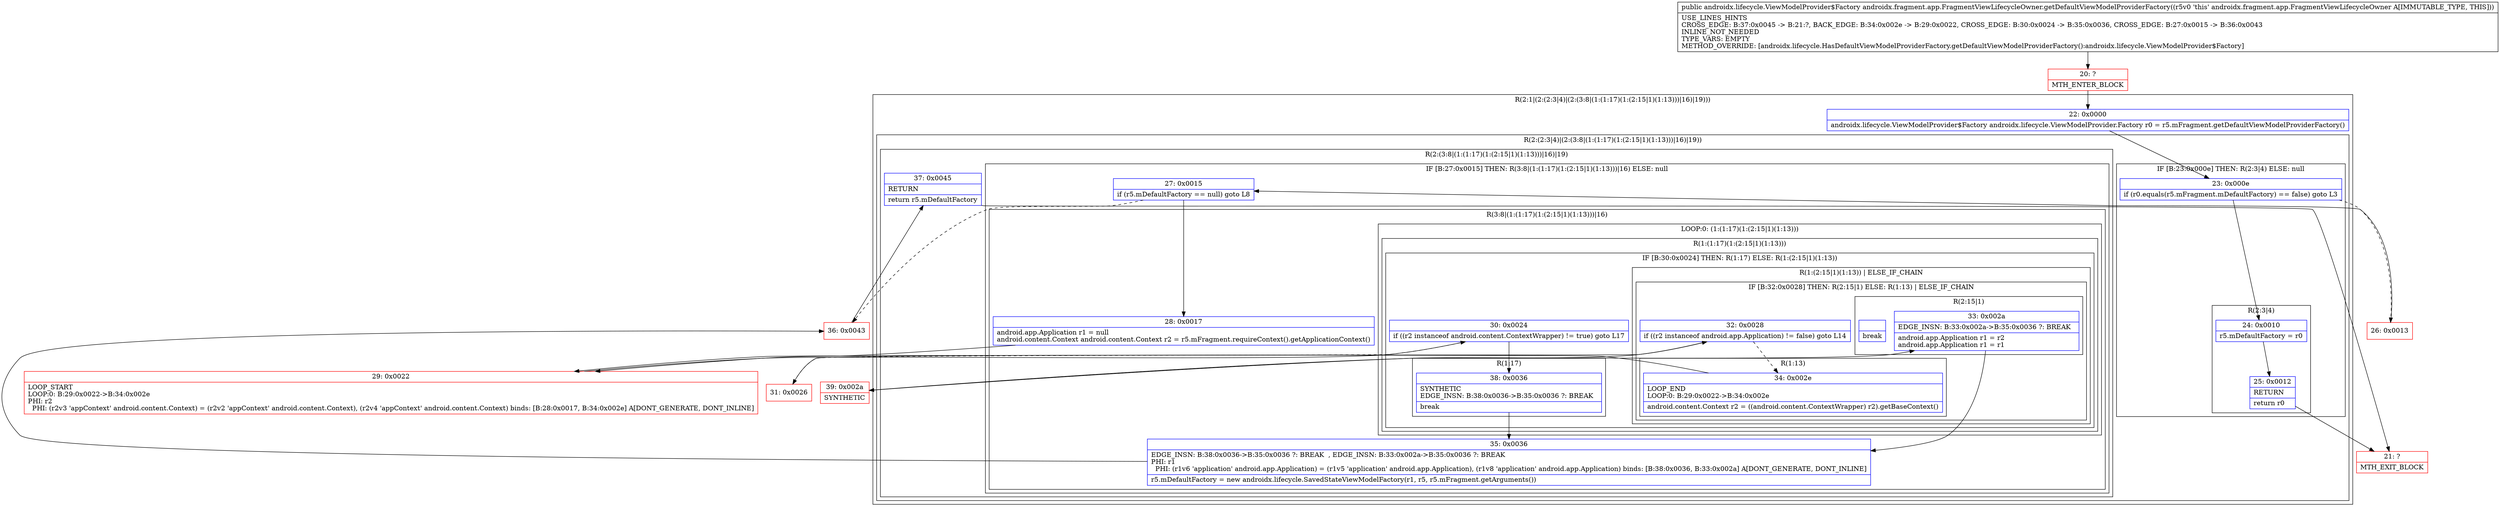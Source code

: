 digraph "CFG forandroidx.fragment.app.FragmentViewLifecycleOwner.getDefaultViewModelProviderFactory()Landroidx\/lifecycle\/ViewModelProvider$Factory;" {
subgraph cluster_Region_35500626 {
label = "R(2:1|(2:(2:3|4)|(2:(3:8|(1:(1:17)(1:(2:15|1)(1:13)))|16)|19)))";
node [shape=record,color=blue];
Node_22 [shape=record,label="{22\:\ 0x0000|androidx.lifecycle.ViewModelProvider$Factory androidx.lifecycle.ViewModelProvider.Factory r0 = r5.mFragment.getDefaultViewModelProviderFactory()\l}"];
subgraph cluster_Region_1228514997 {
label = "R(2:(2:3|4)|(2:(3:8|(1:(1:17)(1:(2:15|1)(1:13)))|16)|19))";
node [shape=record,color=blue];
subgraph cluster_IfRegion_609588188 {
label = "IF [B:23:0x000e] THEN: R(2:3|4) ELSE: null";
node [shape=record,color=blue];
Node_23 [shape=record,label="{23\:\ 0x000e|if (r0.equals(r5.mFragment.mDefaultFactory) == false) goto L3\l}"];
subgraph cluster_Region_927948958 {
label = "R(2:3|4)";
node [shape=record,color=blue];
Node_24 [shape=record,label="{24\:\ 0x0010|r5.mDefaultFactory = r0\l}"];
Node_25 [shape=record,label="{25\:\ 0x0012|RETURN\l|return r0\l}"];
}
}
subgraph cluster_Region_1145859162 {
label = "R(2:(3:8|(1:(1:17)(1:(2:15|1)(1:13)))|16)|19)";
node [shape=record,color=blue];
subgraph cluster_IfRegion_1621381321 {
label = "IF [B:27:0x0015] THEN: R(3:8|(1:(1:17)(1:(2:15|1)(1:13)))|16) ELSE: null";
node [shape=record,color=blue];
Node_27 [shape=record,label="{27\:\ 0x0015|if (r5.mDefaultFactory == null) goto L8\l}"];
subgraph cluster_Region_602730004 {
label = "R(3:8|(1:(1:17)(1:(2:15|1)(1:13)))|16)";
node [shape=record,color=blue];
Node_28 [shape=record,label="{28\:\ 0x0017|android.app.Application r1 = null\landroid.content.Context android.content.Context r2 = r5.mFragment.requireContext().getApplicationContext()\l}"];
subgraph cluster_LoopRegion_450636967 {
label = "LOOP:0: (1:(1:17)(1:(2:15|1)(1:13)))";
node [shape=record,color=blue];
subgraph cluster_Region_517221703 {
label = "R(1:(1:17)(1:(2:15|1)(1:13)))";
node [shape=record,color=blue];
subgraph cluster_IfRegion_147334560 {
label = "IF [B:30:0x0024] THEN: R(1:17) ELSE: R(1:(2:15|1)(1:13))";
node [shape=record,color=blue];
Node_30 [shape=record,label="{30\:\ 0x0024|if ((r2 instanceof android.content.ContextWrapper) != true) goto L17\l}"];
subgraph cluster_Region_962444411 {
label = "R(1:17)";
node [shape=record,color=blue];
Node_38 [shape=record,label="{38\:\ 0x0036|SYNTHETIC\lEDGE_INSN: B:38:0x0036\-\>B:35:0x0036 ?: BREAK  \l|break\l}"];
}
subgraph cluster_Region_2067632513 {
label = "R(1:(2:15|1)(1:13)) | ELSE_IF_CHAIN\l";
node [shape=record,color=blue];
subgraph cluster_IfRegion_1276180195 {
label = "IF [B:32:0x0028] THEN: R(2:15|1) ELSE: R(1:13) | ELSE_IF_CHAIN\l";
node [shape=record,color=blue];
Node_32 [shape=record,label="{32\:\ 0x0028|if ((r2 instanceof android.app.Application) != false) goto L14\l}"];
subgraph cluster_Region_1275873049 {
label = "R(2:15|1)";
node [shape=record,color=blue];
Node_33 [shape=record,label="{33\:\ 0x002a|EDGE_INSN: B:33:0x002a\-\>B:35:0x0036 ?: BREAK  \l|android.app.Application r1 = r2\landroid.app.Application r1 = r1\l}"];
Node_InsnContainer_8332117 [shape=record,label="{|break\l}"];
}
subgraph cluster_Region_1154479671 {
label = "R(1:13)";
node [shape=record,color=blue];
Node_34 [shape=record,label="{34\:\ 0x002e|LOOP_END\lLOOP:0: B:29:0x0022\-\>B:34:0x002e\l|android.content.Context r2 = ((android.content.ContextWrapper) r2).getBaseContext()\l}"];
}
}
}
}
}
}
Node_35 [shape=record,label="{35\:\ 0x0036|EDGE_INSN: B:38:0x0036\-\>B:35:0x0036 ?: BREAK  , EDGE_INSN: B:33:0x002a\-\>B:35:0x0036 ?: BREAK  \lPHI: r1 \l  PHI: (r1v6 'application' android.app.Application) = (r1v5 'application' android.app.Application), (r1v8 'application' android.app.Application) binds: [B:38:0x0036, B:33:0x002a] A[DONT_GENERATE, DONT_INLINE]\l|r5.mDefaultFactory = new androidx.lifecycle.SavedStateViewModelFactory(r1, r5, r5.mFragment.getArguments())\l}"];
}
}
Node_37 [shape=record,label="{37\:\ 0x0045|RETURN\l|return r5.mDefaultFactory\l}"];
}
}
}
Node_20 [shape=record,color=red,label="{20\:\ ?|MTH_ENTER_BLOCK\l}"];
Node_21 [shape=record,color=red,label="{21\:\ ?|MTH_EXIT_BLOCK\l}"];
Node_26 [shape=record,color=red,label="{26\:\ 0x0013}"];
Node_29 [shape=record,color=red,label="{29\:\ 0x0022|LOOP_START\lLOOP:0: B:29:0x0022\-\>B:34:0x002e\lPHI: r2 \l  PHI: (r2v3 'appContext' android.content.Context) = (r2v2 'appContext' android.content.Context), (r2v4 'appContext' android.content.Context) binds: [B:28:0x0017, B:34:0x002e] A[DONT_GENERATE, DONT_INLINE]\l}"];
Node_31 [shape=record,color=red,label="{31\:\ 0x0026}"];
Node_39 [shape=record,color=red,label="{39\:\ 0x002a|SYNTHETIC\l}"];
Node_36 [shape=record,color=red,label="{36\:\ 0x0043}"];
MethodNode[shape=record,label="{public androidx.lifecycle.ViewModelProvider$Factory androidx.fragment.app.FragmentViewLifecycleOwner.getDefaultViewModelProviderFactory((r5v0 'this' androidx.fragment.app.FragmentViewLifecycleOwner A[IMMUTABLE_TYPE, THIS]))  | USE_LINES_HINTS\lCROSS_EDGE: B:37:0x0045 \-\> B:21:?, BACK_EDGE: B:34:0x002e \-\> B:29:0x0022, CROSS_EDGE: B:30:0x0024 \-\> B:35:0x0036, CROSS_EDGE: B:27:0x0015 \-\> B:36:0x0043\lINLINE_NOT_NEEDED\lTYPE_VARS: EMPTY\lMETHOD_OVERRIDE: [androidx.lifecycle.HasDefaultViewModelProviderFactory.getDefaultViewModelProviderFactory():androidx.lifecycle.ViewModelProvider$Factory]\l}"];
MethodNode -> Node_20;Node_22 -> Node_23;
Node_23 -> Node_24;
Node_23 -> Node_26[style=dashed];
Node_24 -> Node_25;
Node_25 -> Node_21;
Node_27 -> Node_28;
Node_27 -> Node_36[style=dashed];
Node_28 -> Node_29;
Node_30 -> Node_31[style=dashed];
Node_30 -> Node_38;
Node_38 -> Node_35;
Node_32 -> Node_34[style=dashed];
Node_32 -> Node_39;
Node_33 -> Node_35;
Node_34 -> Node_29;
Node_35 -> Node_36;
Node_37 -> Node_21;
Node_20 -> Node_22;
Node_26 -> Node_27;
Node_29 -> Node_30;
Node_31 -> Node_32;
Node_39 -> Node_33;
Node_36 -> Node_37;
}


